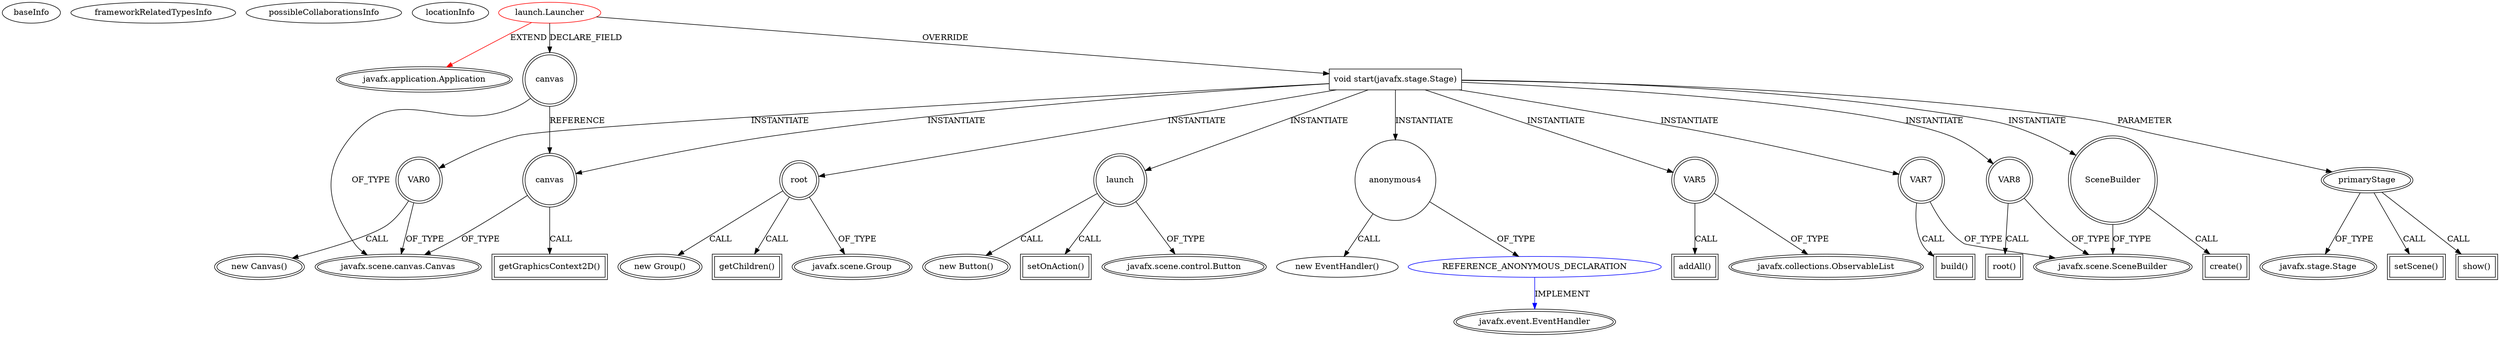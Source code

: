 digraph {
baseInfo[graphId=4661,category="extension_graph",isAnonymous=false,possibleRelation=true]
frameworkRelatedTypesInfo[0="javafx.application.Application"]
possibleCollaborationsInfo[0="4661~OVERRIDING_METHOD_DECLARATION-INSTANTIATION-~javafx.application.Application ~javafx.event.EventHandler ~false~true"]
locationInfo[projectName="vdrhtc-PhysicsTest",filePath="/vdrhtc-PhysicsTest/PhysicsTest-master/src/launch/Launcher.java",contextSignature="Launcher",graphId="4661"]
0[label="launch.Launcher",vertexType="ROOT_CLIENT_CLASS_DECLARATION",isFrameworkType=false,color=red]
1[label="javafx.application.Application",vertexType="FRAMEWORK_CLASS_TYPE",isFrameworkType=true,peripheries=2]
2[label="canvas",vertexType="FIELD_DECLARATION",isFrameworkType=true,peripheries=2,shape=circle]
3[label="javafx.scene.canvas.Canvas",vertexType="FRAMEWORK_CLASS_TYPE",isFrameworkType=true,peripheries=2]
4[label="void start(javafx.stage.Stage)",vertexType="OVERRIDING_METHOD_DECLARATION",isFrameworkType=false,shape=box]
5[label="primaryStage",vertexType="PARAMETER_DECLARATION",isFrameworkType=true,peripheries=2]
6[label="javafx.stage.Stage",vertexType="FRAMEWORK_CLASS_TYPE",isFrameworkType=true,peripheries=2]
8[label="VAR0",vertexType="VARIABLE_EXPRESION",isFrameworkType=true,peripheries=2,shape=circle]
7[label="new Canvas()",vertexType="CONSTRUCTOR_CALL",isFrameworkType=true,peripheries=2]
11[label="root",vertexType="VARIABLE_EXPRESION",isFrameworkType=true,peripheries=2,shape=circle]
12[label="javafx.scene.Group",vertexType="FRAMEWORK_CLASS_TYPE",isFrameworkType=true,peripheries=2]
10[label="new Group()",vertexType="CONSTRUCTOR_CALL",isFrameworkType=true,peripheries=2]
14[label="launch",vertexType="VARIABLE_EXPRESION",isFrameworkType=true,peripheries=2,shape=circle]
15[label="javafx.scene.control.Button",vertexType="FRAMEWORK_CLASS_TYPE",isFrameworkType=true,peripheries=2]
13[label="new Button()",vertexType="CONSTRUCTOR_CALL",isFrameworkType=true,peripheries=2]
17[label="setOnAction()",vertexType="INSIDE_CALL",isFrameworkType=true,peripheries=2,shape=box]
19[label="anonymous4",vertexType="VARIABLE_EXPRESION",isFrameworkType=false,shape=circle]
20[label="REFERENCE_ANONYMOUS_DECLARATION",vertexType="REFERENCE_ANONYMOUS_DECLARATION",isFrameworkType=false,color=blue]
21[label="javafx.event.EventHandler",vertexType="FRAMEWORK_INTERFACE_TYPE",isFrameworkType=true,peripheries=2]
18[label="new EventHandler()",vertexType="CONSTRUCTOR_CALL",isFrameworkType=false]
22[label="VAR5",vertexType="VARIABLE_EXPRESION",isFrameworkType=true,peripheries=2,shape=circle]
24[label="javafx.collections.ObservableList",vertexType="FRAMEWORK_INTERFACE_TYPE",isFrameworkType=true,peripheries=2]
23[label="addAll()",vertexType="INSIDE_CALL",isFrameworkType=true,peripheries=2,shape=box]
26[label="getChildren()",vertexType="INSIDE_CALL",isFrameworkType=true,peripheries=2,shape=box]
27[label="VAR7",vertexType="VARIABLE_EXPRESION",isFrameworkType=true,peripheries=2,shape=circle]
29[label="javafx.scene.SceneBuilder",vertexType="FRAMEWORK_CLASS_TYPE",isFrameworkType=true,peripheries=2]
28[label="build()",vertexType="INSIDE_CALL",isFrameworkType=true,peripheries=2,shape=box]
30[label="VAR8",vertexType="VARIABLE_EXPRESION",isFrameworkType=true,peripheries=2,shape=circle]
31[label="root()",vertexType="INSIDE_CALL",isFrameworkType=true,peripheries=2,shape=box]
33[label="SceneBuilder",vertexType="VARIABLE_EXPRESION",isFrameworkType=true,peripheries=2,shape=circle]
34[label="create()",vertexType="INSIDE_CALL",isFrameworkType=true,peripheries=2,shape=box]
37[label="setScene()",vertexType="INSIDE_CALL",isFrameworkType=true,peripheries=2,shape=box]
39[label="show()",vertexType="INSIDE_CALL",isFrameworkType=true,peripheries=2,shape=box]
40[label="canvas",vertexType="VARIABLE_EXPRESION",isFrameworkType=true,peripheries=2,shape=circle]
41[label="getGraphicsContext2D()",vertexType="INSIDE_CALL",isFrameworkType=true,peripheries=2,shape=box]
0->1[label="EXTEND",color=red]
0->2[label="DECLARE_FIELD"]
2->3[label="OF_TYPE"]
0->4[label="OVERRIDE"]
5->6[label="OF_TYPE"]
4->5[label="PARAMETER"]
4->8[label="INSTANTIATE"]
8->3[label="OF_TYPE"]
8->7[label="CALL"]
4->11[label="INSTANTIATE"]
11->12[label="OF_TYPE"]
11->10[label="CALL"]
4->14[label="INSTANTIATE"]
14->15[label="OF_TYPE"]
14->13[label="CALL"]
14->17[label="CALL"]
4->19[label="INSTANTIATE"]
20->21[label="IMPLEMENT",color=blue]
19->20[label="OF_TYPE"]
19->18[label="CALL"]
4->22[label="INSTANTIATE"]
22->24[label="OF_TYPE"]
22->23[label="CALL"]
11->26[label="CALL"]
4->27[label="INSTANTIATE"]
27->29[label="OF_TYPE"]
27->28[label="CALL"]
4->30[label="INSTANTIATE"]
30->29[label="OF_TYPE"]
30->31[label="CALL"]
4->33[label="INSTANTIATE"]
33->29[label="OF_TYPE"]
33->34[label="CALL"]
5->37[label="CALL"]
5->39[label="CALL"]
4->40[label="INSTANTIATE"]
2->40[label="REFERENCE"]
40->3[label="OF_TYPE"]
40->41[label="CALL"]
}
